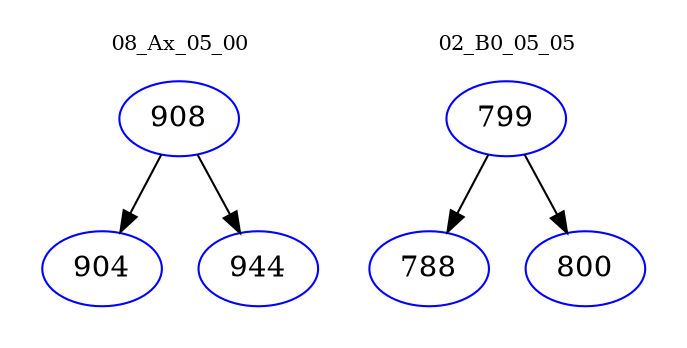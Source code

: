 digraph{
subgraph cluster_0 {
color = white
label = "08_Ax_05_00";
fontsize=10;
T0_908 [label="908", color="blue"]
T0_908 -> T0_904 [color="black"]
T0_904 [label="904", color="blue"]
T0_908 -> T0_944 [color="black"]
T0_944 [label="944", color="blue"]
}
subgraph cluster_1 {
color = white
label = "02_B0_05_05";
fontsize=10;
T1_799 [label="799", color="blue"]
T1_799 -> T1_788 [color="black"]
T1_788 [label="788", color="blue"]
T1_799 -> T1_800 [color="black"]
T1_800 [label="800", color="blue"]
}
}
